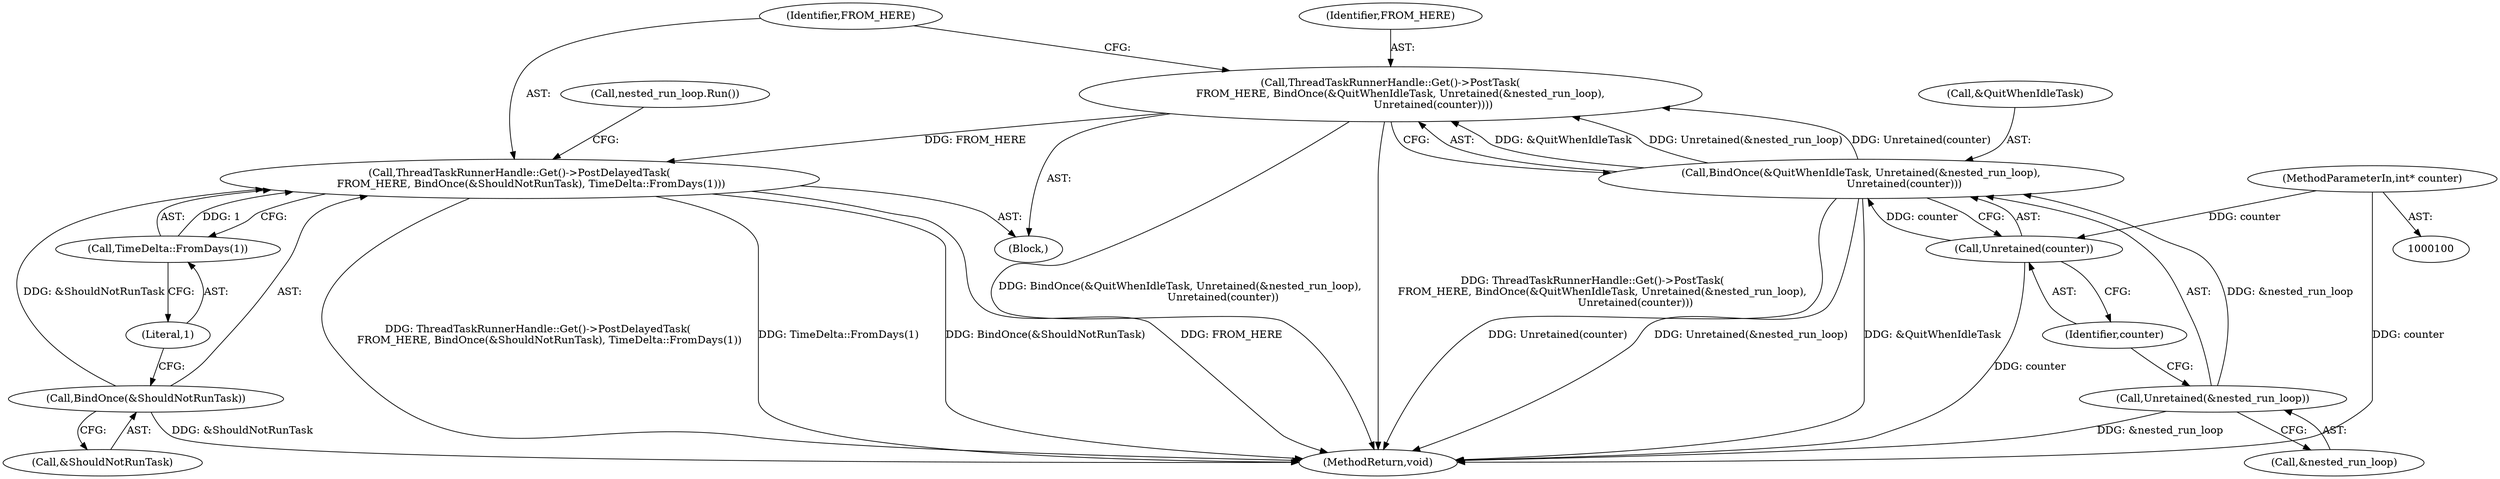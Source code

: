 digraph "0_Chrome_3ff403eecdd23a39853a4ebca52023fbba6c5d00_6@API" {
"1000114" [label="(Call,ThreadTaskRunnerHandle::Get()->PostDelayedTask(\n       FROM_HERE, BindOnce(&ShouldNotRunTask), TimeDelta::FromDays(1)))"];
"1000104" [label="(Call,ThreadTaskRunnerHandle::Get()->PostTask(\n      FROM_HERE, BindOnce(&QuitWhenIdleTask, Unretained(&nested_run_loop),\n                          Unretained(counter))))"];
"1000106" [label="(Call,BindOnce(&QuitWhenIdleTask, Unretained(&nested_run_loop),\n                          Unretained(counter)))"];
"1000109" [label="(Call,Unretained(&nested_run_loop))"];
"1000112" [label="(Call,Unretained(counter))"];
"1000101" [label="(MethodParameterIn,int* counter)"];
"1000116" [label="(Call,BindOnce(&ShouldNotRunTask))"];
"1000119" [label="(Call,TimeDelta::FromDays(1))"];
"1000116" [label="(Call,BindOnce(&ShouldNotRunTask))"];
"1000104" [label="(Call,ThreadTaskRunnerHandle::Get()->PostTask(\n      FROM_HERE, BindOnce(&QuitWhenIdleTask, Unretained(&nested_run_loop),\n                          Unretained(counter))))"];
"1000115" [label="(Identifier,FROM_HERE)"];
"1000105" [label="(Identifier,FROM_HERE)"];
"1000114" [label="(Call,ThreadTaskRunnerHandle::Get()->PostDelayedTask(\n       FROM_HERE, BindOnce(&ShouldNotRunTask), TimeDelta::FromDays(1)))"];
"1000112" [label="(Call,Unretained(counter))"];
"1000101" [label="(MethodParameterIn,int* counter)"];
"1000117" [label="(Call,&ShouldNotRunTask)"];
"1000110" [label="(Call,&nested_run_loop)"];
"1000121" [label="(Call,nested_run_loop.Run())"];
"1000109" [label="(Call,Unretained(&nested_run_loop))"];
"1000107" [label="(Call,&QuitWhenIdleTask)"];
"1000106" [label="(Call,BindOnce(&QuitWhenIdleTask, Unretained(&nested_run_loop),\n                          Unretained(counter)))"];
"1000120" [label="(Literal,1)"];
"1000102" [label="(Block,)"];
"1000119" [label="(Call,TimeDelta::FromDays(1))"];
"1000125" [label="(MethodReturn,void)"];
"1000113" [label="(Identifier,counter)"];
"1000114" -> "1000102"  [label="AST: "];
"1000114" -> "1000119"  [label="CFG: "];
"1000115" -> "1000114"  [label="AST: "];
"1000116" -> "1000114"  [label="AST: "];
"1000119" -> "1000114"  [label="AST: "];
"1000121" -> "1000114"  [label="CFG: "];
"1000114" -> "1000125"  [label="DDG: ThreadTaskRunnerHandle::Get()->PostDelayedTask(\n       FROM_HERE, BindOnce(&ShouldNotRunTask), TimeDelta::FromDays(1))"];
"1000114" -> "1000125"  [label="DDG: TimeDelta::FromDays(1)"];
"1000114" -> "1000125"  [label="DDG: BindOnce(&ShouldNotRunTask)"];
"1000114" -> "1000125"  [label="DDG: FROM_HERE"];
"1000104" -> "1000114"  [label="DDG: FROM_HERE"];
"1000116" -> "1000114"  [label="DDG: &ShouldNotRunTask"];
"1000119" -> "1000114"  [label="DDG: 1"];
"1000104" -> "1000102"  [label="AST: "];
"1000104" -> "1000106"  [label="CFG: "];
"1000105" -> "1000104"  [label="AST: "];
"1000106" -> "1000104"  [label="AST: "];
"1000115" -> "1000104"  [label="CFG: "];
"1000104" -> "1000125"  [label="DDG: ThreadTaskRunnerHandle::Get()->PostTask(\n      FROM_HERE, BindOnce(&QuitWhenIdleTask, Unretained(&nested_run_loop),\n                          Unretained(counter)))"];
"1000104" -> "1000125"  [label="DDG: BindOnce(&QuitWhenIdleTask, Unretained(&nested_run_loop),\n                          Unretained(counter))"];
"1000106" -> "1000104"  [label="DDG: &QuitWhenIdleTask"];
"1000106" -> "1000104"  [label="DDG: Unretained(&nested_run_loop)"];
"1000106" -> "1000104"  [label="DDG: Unretained(counter)"];
"1000106" -> "1000112"  [label="CFG: "];
"1000107" -> "1000106"  [label="AST: "];
"1000109" -> "1000106"  [label="AST: "];
"1000112" -> "1000106"  [label="AST: "];
"1000106" -> "1000125"  [label="DDG: &QuitWhenIdleTask"];
"1000106" -> "1000125"  [label="DDG: Unretained(counter)"];
"1000106" -> "1000125"  [label="DDG: Unretained(&nested_run_loop)"];
"1000109" -> "1000106"  [label="DDG: &nested_run_loop"];
"1000112" -> "1000106"  [label="DDG: counter"];
"1000109" -> "1000110"  [label="CFG: "];
"1000110" -> "1000109"  [label="AST: "];
"1000113" -> "1000109"  [label="CFG: "];
"1000109" -> "1000125"  [label="DDG: &nested_run_loop"];
"1000112" -> "1000113"  [label="CFG: "];
"1000113" -> "1000112"  [label="AST: "];
"1000112" -> "1000125"  [label="DDG: counter"];
"1000101" -> "1000112"  [label="DDG: counter"];
"1000101" -> "1000100"  [label="AST: "];
"1000101" -> "1000125"  [label="DDG: counter"];
"1000116" -> "1000117"  [label="CFG: "];
"1000117" -> "1000116"  [label="AST: "];
"1000120" -> "1000116"  [label="CFG: "];
"1000116" -> "1000125"  [label="DDG: &ShouldNotRunTask"];
"1000119" -> "1000120"  [label="CFG: "];
"1000120" -> "1000119"  [label="AST: "];
}
